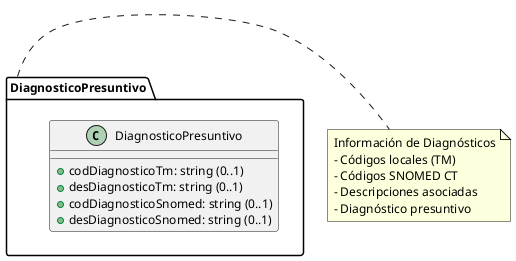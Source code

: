 @startuml DiagnosticoPresuntivo
skinparam backgroundColor white
skinparam defaultFontName Arial
skinparam defaultFontSize 12

package "DiagnosticoPresuntivo" {
  class DiagnosticoPresuntivo {
    + codDiagnosticoTm: string (0..1)
    + desDiagnosticoTm: string (0..1)
    + codDiagnosticoSnomed: string (0..1)
    + desDiagnosticoSnomed: string (0..1)
  }
}

note right of DiagnosticoPresuntivo
  Información de Diagnósticos
  - Códigos locales (TM)
  - Códigos SNOMED CT
  - Descripciones asociadas
  - Diagnóstico presuntivo
end note

@enduml 
